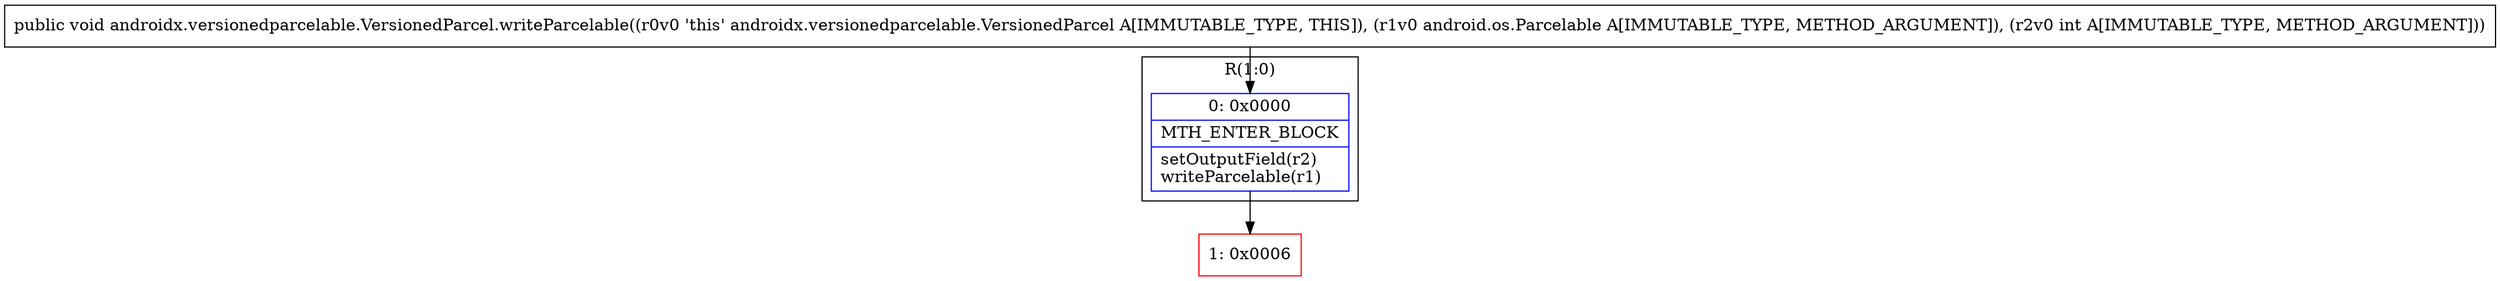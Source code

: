 digraph "CFG forandroidx.versionedparcelable.VersionedParcel.writeParcelable(Landroid\/os\/Parcelable;I)V" {
subgraph cluster_Region_617764509 {
label = "R(1:0)";
node [shape=record,color=blue];
Node_0 [shape=record,label="{0\:\ 0x0000|MTH_ENTER_BLOCK\l|setOutputField(r2)\lwriteParcelable(r1)\l}"];
}
Node_1 [shape=record,color=red,label="{1\:\ 0x0006}"];
MethodNode[shape=record,label="{public void androidx.versionedparcelable.VersionedParcel.writeParcelable((r0v0 'this' androidx.versionedparcelable.VersionedParcel A[IMMUTABLE_TYPE, THIS]), (r1v0 android.os.Parcelable A[IMMUTABLE_TYPE, METHOD_ARGUMENT]), (r2v0 int A[IMMUTABLE_TYPE, METHOD_ARGUMENT])) }"];
MethodNode -> Node_0;
Node_0 -> Node_1;
}

